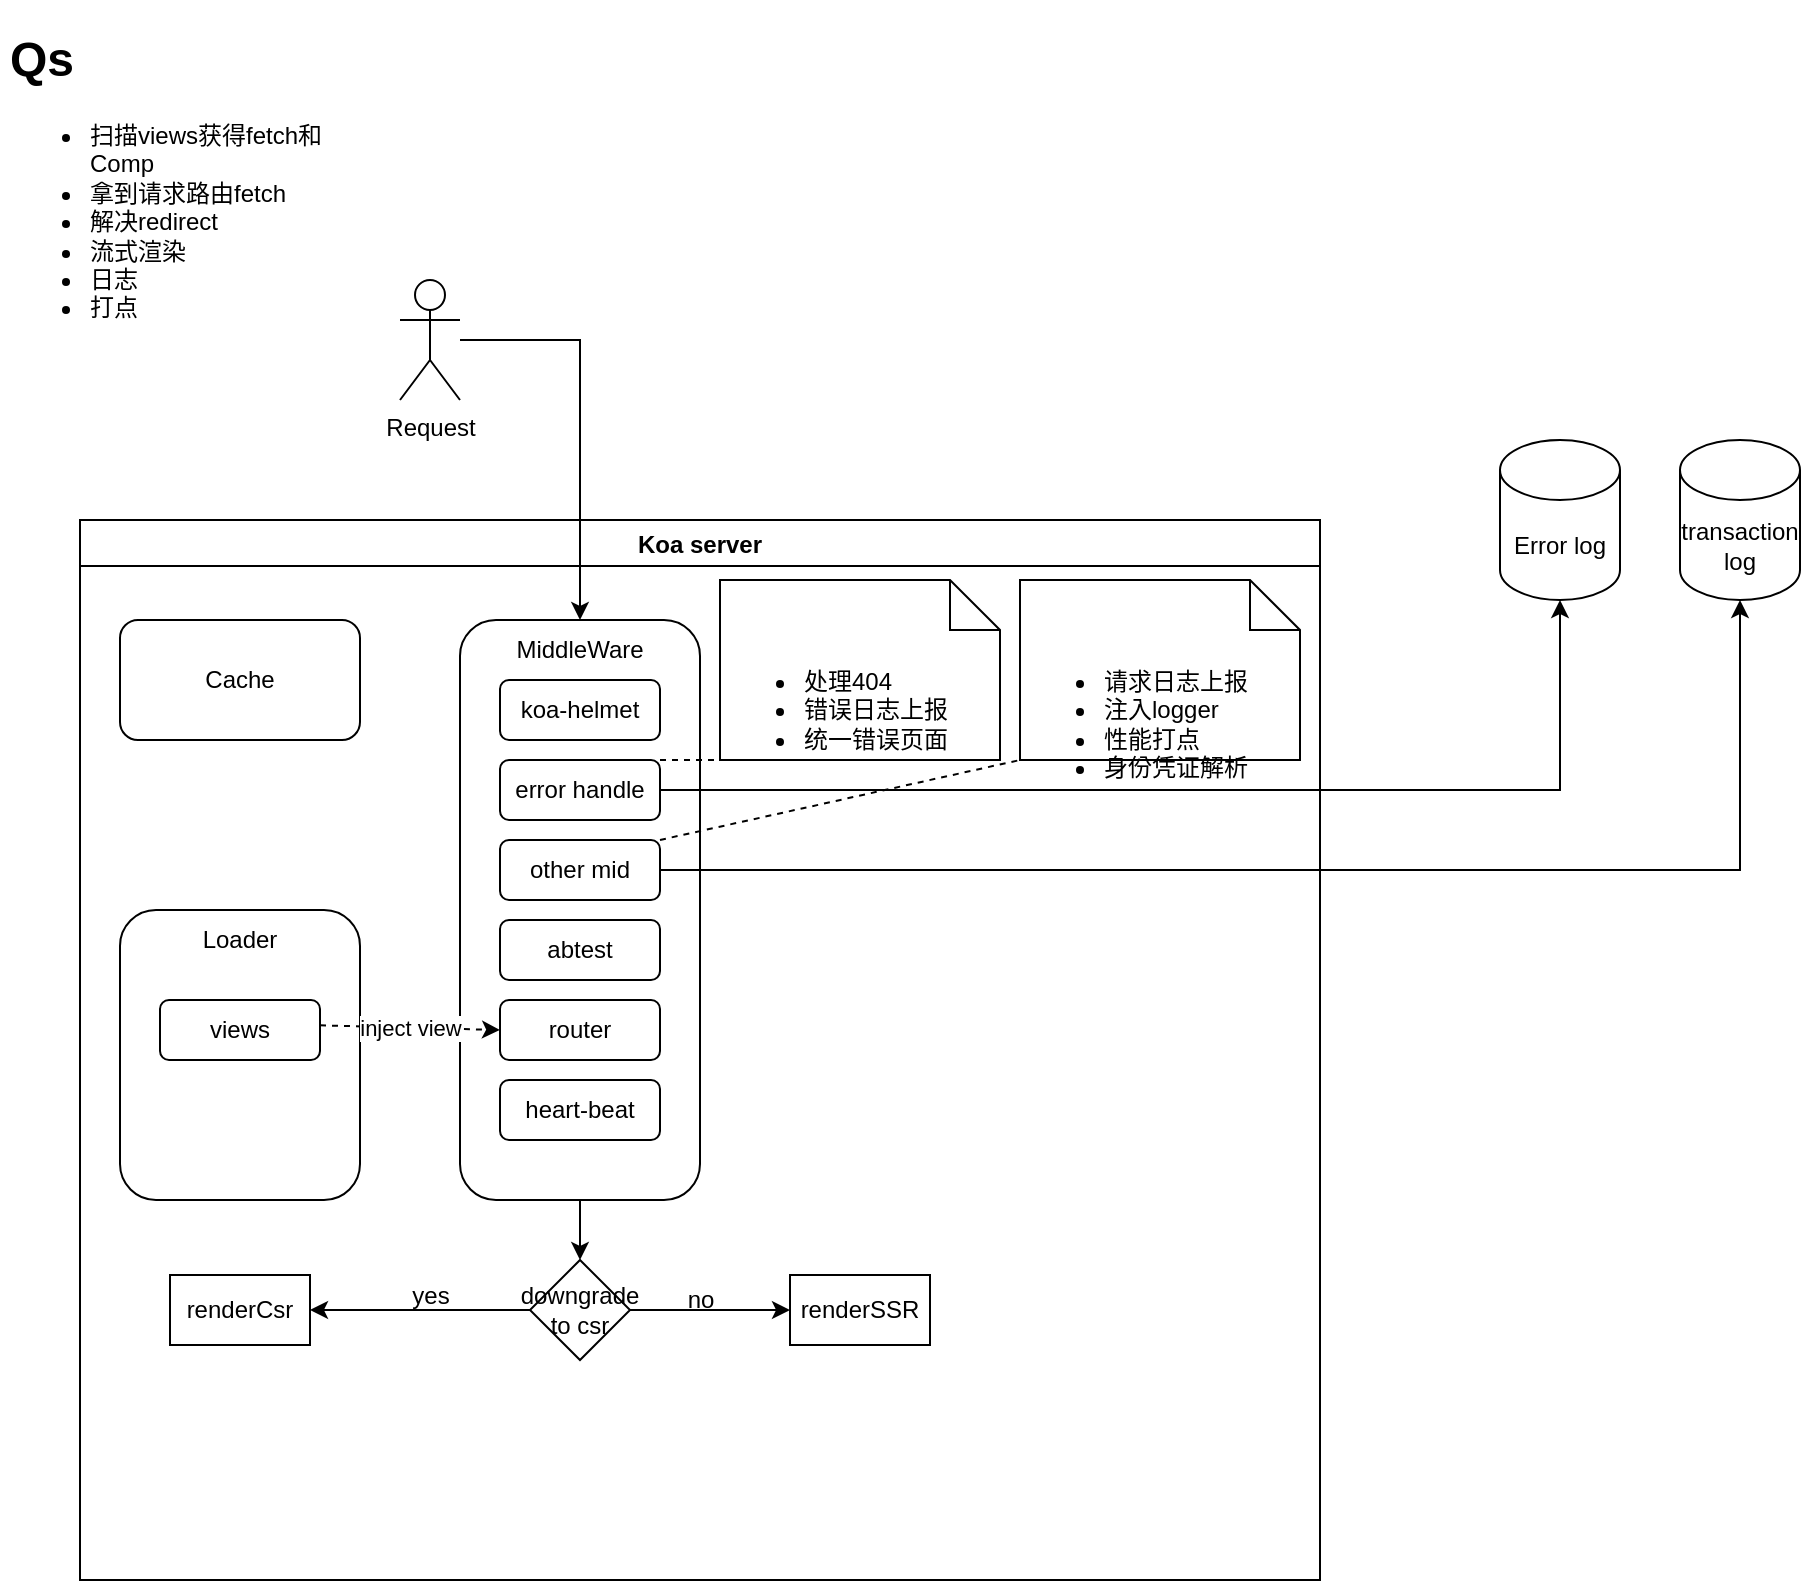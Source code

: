 <mxfile version="16.2.2" type="github">
  <diagram name="Page-1" id="52a04d89-c75d-2922-d76d-85b35f80e030">
    <mxGraphModel dx="813" dy="522" grid="1" gridSize="10" guides="1" tooltips="1" connect="1" arrows="1" fold="1" page="1" pageScale="1" pageWidth="1100" pageHeight="850" background="none" math="0" shadow="0">
      <root>
        <mxCell id="0" />
        <mxCell id="1" parent="0" />
        <mxCell id="tIwHrmOdtHiu5mDoxhR2-10" value="Koa server" style="swimlane;" parent="1" vertex="1">
          <mxGeometry x="50" y="260" width="620" height="530" as="geometry" />
        </mxCell>
        <mxCell id="tIwHrmOdtHiu5mDoxhR2-9" value="Cache" style="rounded=1;whiteSpace=wrap;html=1;" parent="tIwHrmOdtHiu5mDoxhR2-10" vertex="1">
          <mxGeometry x="20" y="50" width="120" height="60" as="geometry" />
        </mxCell>
        <mxCell id="7jh4-iXoxcuFFIxaprjl-4" value="" style="group" parent="tIwHrmOdtHiu5mDoxhR2-10" vertex="1" connectable="0">
          <mxGeometry x="190" y="50" width="120" height="290" as="geometry" />
        </mxCell>
        <mxCell id="7jh4-iXoxcuFFIxaprjl-2" value="" style="rounded=1;whiteSpace=wrap;html=1;" parent="7jh4-iXoxcuFFIxaprjl-4" vertex="1">
          <mxGeometry width="120" height="290" as="geometry" />
        </mxCell>
        <mxCell id="tIwHrmOdtHiu5mDoxhR2-12" value="koa-helmet" style="rounded=1;whiteSpace=wrap;html=1;" parent="7jh4-iXoxcuFFIxaprjl-4" vertex="1">
          <mxGeometry x="20" y="30" width="80" height="30" as="geometry" />
        </mxCell>
        <mxCell id="tIwHrmOdtHiu5mDoxhR2-13" value="error handle" style="rounded=1;whiteSpace=wrap;html=1;" parent="7jh4-iXoxcuFFIxaprjl-4" vertex="1">
          <mxGeometry x="20" y="70" width="80" height="30" as="geometry" />
        </mxCell>
        <mxCell id="7jh4-iXoxcuFFIxaprjl-5" value="MiddleWare" style="text;html=1;strokeColor=none;fillColor=none;align=center;verticalAlign=middle;whiteSpace=wrap;rounded=0;" parent="7jh4-iXoxcuFFIxaprjl-4" vertex="1">
          <mxGeometry x="30" width="60" height="30" as="geometry" />
        </mxCell>
        <mxCell id="7jh4-iXoxcuFFIxaprjl-27" value="other mid" style="rounded=1;whiteSpace=wrap;html=1;" parent="7jh4-iXoxcuFFIxaprjl-4" vertex="1">
          <mxGeometry x="20" y="110" width="80" height="30" as="geometry" />
        </mxCell>
        <mxCell id="7jh4-iXoxcuFFIxaprjl-33" value="abtest" style="rounded=1;whiteSpace=wrap;html=1;" parent="7jh4-iXoxcuFFIxaprjl-4" vertex="1">
          <mxGeometry x="20" y="150" width="80" height="30" as="geometry" />
        </mxCell>
        <mxCell id="7jh4-iXoxcuFFIxaprjl-34" value="router" style="rounded=1;whiteSpace=wrap;html=1;" parent="7jh4-iXoxcuFFIxaprjl-4" vertex="1">
          <mxGeometry x="20" y="190" width="80" height="30" as="geometry" />
        </mxCell>
        <mxCell id="7jh4-iXoxcuFFIxaprjl-35" value="heart-beat" style="rounded=1;whiteSpace=wrap;html=1;" parent="7jh4-iXoxcuFFIxaprjl-4" vertex="1">
          <mxGeometry x="20" y="230" width="80" height="30" as="geometry" />
        </mxCell>
        <mxCell id="7jh4-iXoxcuFFIxaprjl-21" value="&lt;ul&gt;&lt;li&gt;处理404&lt;/li&gt;&lt;li&gt;错误日志上报&lt;/li&gt;&lt;li&gt;统一错误页面&lt;/li&gt;&lt;/ul&gt;" style="shape=note2;boundedLbl=1;whiteSpace=wrap;html=1;size=25;verticalAlign=top;align=left;" parent="tIwHrmOdtHiu5mDoxhR2-10" vertex="1">
          <mxGeometry x="320" y="30" width="140" height="90" as="geometry" />
        </mxCell>
        <mxCell id="7jh4-iXoxcuFFIxaprjl-23" value="" style="endArrow=none;dashed=1;html=1;rounded=0;exitX=1;exitY=0;exitDx=0;exitDy=0;entryX=0.5;entryY=1;entryDx=0;entryDy=0;entryPerimeter=0;" parent="tIwHrmOdtHiu5mDoxhR2-10" source="tIwHrmOdtHiu5mDoxhR2-13" target="7jh4-iXoxcuFFIxaprjl-21" edge="1">
          <mxGeometry width="50" height="50" relative="1" as="geometry">
            <mxPoint x="360" y="-120" as="sourcePoint" />
            <mxPoint x="390" y="-140" as="targetPoint" />
          </mxGeometry>
        </mxCell>
        <mxCell id="7jh4-iXoxcuFFIxaprjl-28" value="&lt;ul&gt;&lt;li&gt;请求日志上报&lt;/li&gt;&lt;li&gt;注入logger&lt;/li&gt;&lt;li&gt;性能打点&lt;/li&gt;&lt;li&gt;身份凭证解析&lt;/li&gt;&lt;/ul&gt;" style="shape=note2;boundedLbl=1;whiteSpace=wrap;html=1;size=25;verticalAlign=top;align=left;" parent="tIwHrmOdtHiu5mDoxhR2-10" vertex="1">
          <mxGeometry x="470" y="30" width="140" height="90" as="geometry" />
        </mxCell>
        <mxCell id="7jh4-iXoxcuFFIxaprjl-30" value="" style="endArrow=none;dashed=1;html=1;rounded=0;exitX=1;exitY=0;exitDx=0;exitDy=0;entryX=0;entryY=1;entryDx=0;entryDy=0;entryPerimeter=0;" parent="tIwHrmOdtHiu5mDoxhR2-10" source="7jh4-iXoxcuFFIxaprjl-27" target="7jh4-iXoxcuFFIxaprjl-28" edge="1">
          <mxGeometry width="50" height="50" relative="1" as="geometry">
            <mxPoint x="340" y="164" as="sourcePoint" />
            <mxPoint x="440" y="164" as="targetPoint" />
          </mxGeometry>
        </mxCell>
        <mxCell id="1rME_TI9bVdFKtMDWncs-13" value="" style="group" vertex="1" connectable="0" parent="tIwHrmOdtHiu5mDoxhR2-10">
          <mxGeometry x="20" y="195" width="120" height="145" as="geometry" />
        </mxCell>
        <mxCell id="7jh4-iXoxcuFFIxaprjl-36" value="" style="rounded=1;whiteSpace=wrap;html=1;" parent="1rME_TI9bVdFKtMDWncs-13" vertex="1">
          <mxGeometry width="120" height="145" as="geometry" />
        </mxCell>
        <mxCell id="1rME_TI9bVdFKtMDWncs-1" value="Loader" style="text;html=1;strokeColor=none;fillColor=none;align=center;verticalAlign=middle;whiteSpace=wrap;rounded=0;" vertex="1" parent="1rME_TI9bVdFKtMDWncs-13">
          <mxGeometry x="30" width="60" height="30" as="geometry" />
        </mxCell>
        <mxCell id="1rME_TI9bVdFKtMDWncs-11" value="views" style="rounded=1;whiteSpace=wrap;html=1;" vertex="1" parent="1rME_TI9bVdFKtMDWncs-13">
          <mxGeometry x="20" y="45" width="80" height="30" as="geometry" />
        </mxCell>
        <mxCell id="1rME_TI9bVdFKtMDWncs-21" value="" style="endArrow=classic;html=1;rounded=0;dashed=1;exitX=1;exitY=0.422;exitDx=0;exitDy=0;exitPerimeter=0;entryX=0;entryY=0.5;entryDx=0;entryDy=0;" edge="1" parent="tIwHrmOdtHiu5mDoxhR2-10" source="1rME_TI9bVdFKtMDWncs-11" target="7jh4-iXoxcuFFIxaprjl-34">
          <mxGeometry relative="1" as="geometry">
            <mxPoint x="140" y="350" as="sourcePoint" />
            <mxPoint x="240" y="350" as="targetPoint" />
          </mxGeometry>
        </mxCell>
        <mxCell id="1rME_TI9bVdFKtMDWncs-22" value="inject view" style="edgeLabel;resizable=0;html=1;align=center;verticalAlign=middle;" connectable="0" vertex="1" parent="1rME_TI9bVdFKtMDWncs-21">
          <mxGeometry relative="1" as="geometry" />
        </mxCell>
        <mxCell id="1rME_TI9bVdFKtMDWncs-31" style="edgeStyle=orthogonalEdgeStyle;rounded=0;orthogonalLoop=1;jettySize=auto;html=1;exitX=1;exitY=0.5;exitDx=0;exitDy=0;entryX=0;entryY=0.5;entryDx=0;entryDy=0;" edge="1" parent="tIwHrmOdtHiu5mDoxhR2-10" source="1rME_TI9bVdFKtMDWncs-23" target="1rME_TI9bVdFKtMDWncs-26">
          <mxGeometry relative="1" as="geometry" />
        </mxCell>
        <mxCell id="1rME_TI9bVdFKtMDWncs-23" value="downgrade to csr" style="rhombus;whiteSpace=wrap;html=1;labelBackgroundColor=none;" vertex="1" parent="tIwHrmOdtHiu5mDoxhR2-10">
          <mxGeometry x="225" y="370" width="50" height="50" as="geometry" />
        </mxCell>
        <mxCell id="1rME_TI9bVdFKtMDWncs-24" style="edgeStyle=orthogonalEdgeStyle;rounded=0;orthogonalLoop=1;jettySize=auto;html=1;exitX=0.5;exitY=1;exitDx=0;exitDy=0;entryX=0.5;entryY=0;entryDx=0;entryDy=0;" edge="1" parent="tIwHrmOdtHiu5mDoxhR2-10" source="7jh4-iXoxcuFFIxaprjl-2" target="1rME_TI9bVdFKtMDWncs-23">
          <mxGeometry relative="1" as="geometry" />
        </mxCell>
        <mxCell id="1rME_TI9bVdFKtMDWncs-25" value="renderCsr" style="rounded=0;whiteSpace=wrap;html=1;labelBackgroundColor=none;" vertex="1" parent="tIwHrmOdtHiu5mDoxhR2-10">
          <mxGeometry x="45" y="377.5" width="70" height="35" as="geometry" />
        </mxCell>
        <mxCell id="1rME_TI9bVdFKtMDWncs-26" value="renderSSR" style="rounded=0;whiteSpace=wrap;html=1;labelBackgroundColor=none;" vertex="1" parent="tIwHrmOdtHiu5mDoxhR2-10">
          <mxGeometry x="355" y="377.5" width="70" height="35" as="geometry" />
        </mxCell>
        <mxCell id="1rME_TI9bVdFKtMDWncs-30" value="" style="group" vertex="1" connectable="0" parent="tIwHrmOdtHiu5mDoxhR2-10">
          <mxGeometry x="160" y="377.5" width="30" height="20" as="geometry" />
        </mxCell>
        <mxCell id="1rME_TI9bVdFKtMDWncs-27" style="edgeStyle=orthogonalEdgeStyle;rounded=0;orthogonalLoop=1;jettySize=auto;html=1;entryX=1;entryY=0.5;entryDx=0;entryDy=0;" edge="1" parent="1rME_TI9bVdFKtMDWncs-30" source="1rME_TI9bVdFKtMDWncs-23" target="1rME_TI9bVdFKtMDWncs-25">
          <mxGeometry relative="1" as="geometry" />
        </mxCell>
        <mxCell id="1rME_TI9bVdFKtMDWncs-29" value="yes" style="text;html=1;align=center;verticalAlign=middle;resizable=0;points=[];autosize=1;strokeColor=none;fillColor=none;" vertex="1" parent="1rME_TI9bVdFKtMDWncs-30">
          <mxGeometry width="30" height="20" as="geometry" />
        </mxCell>
        <mxCell id="tIwHrmOdtHiu5mDoxhR2-4" value="&lt;h1&gt;Qs&lt;/h1&gt;&lt;p&gt;&lt;/p&gt;&lt;ul&gt;&lt;li&gt;扫描views获得fetch和Comp&lt;/li&gt;&lt;li&gt;拿到请求路由fetch&lt;/li&gt;&lt;li&gt;解决redirect&lt;/li&gt;&lt;li&gt;流式渲染&lt;/li&gt;&lt;li&gt;日志&lt;/li&gt;&lt;li&gt;打点&lt;/li&gt;&lt;/ul&gt;&lt;p&gt;&lt;/p&gt;" style="text;html=1;strokeColor=none;fillColor=none;spacing=5;spacingTop=-20;whiteSpace=wrap;overflow=hidden;rounded=0;" parent="1" vertex="1">
          <mxGeometry x="10" y="10" width="190" height="150" as="geometry" />
        </mxCell>
        <mxCell id="7jh4-iXoxcuFFIxaprjl-11" value="Error log" style="shape=cylinder3;whiteSpace=wrap;html=1;boundedLbl=1;backgroundOutline=1;size=15;" parent="1" vertex="1">
          <mxGeometry x="760" y="220" width="60" height="80" as="geometry" />
        </mxCell>
        <mxCell id="7jh4-iXoxcuFFIxaprjl-12" style="edgeStyle=orthogonalEdgeStyle;rounded=0;orthogonalLoop=1;jettySize=auto;html=1;exitX=1;exitY=0.5;exitDx=0;exitDy=0;entryX=0.5;entryY=1;entryDx=0;entryDy=0;entryPerimeter=0;" parent="1" source="tIwHrmOdtHiu5mDoxhR2-13" target="7jh4-iXoxcuFFIxaprjl-11" edge="1">
          <mxGeometry relative="1" as="geometry" />
        </mxCell>
        <mxCell id="7jh4-iXoxcuFFIxaprjl-14" value="" style="edgeStyle=orthogonalEdgeStyle;rounded=0;orthogonalLoop=1;jettySize=auto;html=1;entryX=0.5;entryY=0;entryDx=0;entryDy=0;" parent="1" source="7jh4-iXoxcuFFIxaprjl-13" target="7jh4-iXoxcuFFIxaprjl-5" edge="1">
          <mxGeometry relative="1" as="geometry">
            <mxPoint x="225" y="340" as="targetPoint" />
          </mxGeometry>
        </mxCell>
        <mxCell id="7jh4-iXoxcuFFIxaprjl-13" value="Request&lt;br&gt;" style="shape=umlActor;verticalLabelPosition=bottom;verticalAlign=top;html=1;outlineConnect=0;" parent="1" vertex="1">
          <mxGeometry x="210" y="140" width="30" height="60" as="geometry" />
        </mxCell>
        <mxCell id="7jh4-iXoxcuFFIxaprjl-31" value="transaction log" style="shape=cylinder3;whiteSpace=wrap;html=1;boundedLbl=1;backgroundOutline=1;size=15;" parent="1" vertex="1">
          <mxGeometry x="850" y="220" width="60" height="80" as="geometry" />
        </mxCell>
        <mxCell id="7jh4-iXoxcuFFIxaprjl-32" style="edgeStyle=orthogonalEdgeStyle;rounded=0;orthogonalLoop=1;jettySize=auto;html=1;exitX=1;exitY=0.5;exitDx=0;exitDy=0;entryX=0.5;entryY=1;entryDx=0;entryDy=0;entryPerimeter=0;" parent="1" source="7jh4-iXoxcuFFIxaprjl-27" target="7jh4-iXoxcuFFIxaprjl-31" edge="1">
          <mxGeometry relative="1" as="geometry" />
        </mxCell>
        <mxCell id="1rME_TI9bVdFKtMDWncs-32" value="no" style="text;html=1;align=center;verticalAlign=middle;resizable=0;points=[];autosize=1;strokeColor=none;fillColor=none;" vertex="1" parent="1">
          <mxGeometry x="345" y="640" width="30" height="20" as="geometry" />
        </mxCell>
      </root>
    </mxGraphModel>
  </diagram>
</mxfile>
